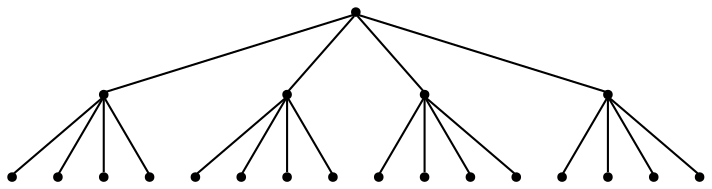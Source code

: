 graph {
  node [shape=point,comment="{\"directed\":false,\"doi\":\"10.1007/978-3-540-31843-9_29\",\"figure\":\"4 (1)\"}"]

  v0 [pos="539.3503258993459,808.2023575192403"]
  v1 [pos="525.8478152252907,726.7023676917663"]
  v2 [pos="579.8578579215116,726.7023676917663"]
  v3 [pos="498.8427859284157,726.7023676917663"]
  v4 [pos="552.8528365734012,726.7023676917663"]
  v5 [pos="430.83013603742734,808.2023575192403"]
  v6 [pos="390.3226119640262,726.7023676917663"]
  v7 [pos="417.3276253633721,726.7023676917663"]
  v8 [pos="444.3326546602471,726.7023676917663"]
  v9 [pos="471.337668059593,726.7023676917663"]
  v10 [pos="376.3200047692587,889.4522939409526"]
  v11 [pos="322.30994617550874,808.2023575192403"]
  v12 [pos="213.78976823673693,808.2023575192403"]
  v13 [pos="362.81747819767446,726.7023676917663"]
  v14 [pos="308.8074355014535,726.7023676917663"]
  v15 [pos="281.5523619186047,726.7023676917663"]
  v16 [pos="335.812472747093,726.7023676917663"]
  v17 [pos="200.28725756268167,726.7023676917663"]
  v18 [pos="227.29227891079216,726.7023676917663"]
  v19 [pos="254.29730423328488,726.7023676917663"]
  v20 [pos="172.78213969385902,726.7023676917663"]

  v0 -- v1 [id="-1",pos="539.3503258993459,808.2023575192403 525.8478152252907,726.7023676917663 525.8478152252907,726.7023676917663 525.8478152252907,726.7023676917663"]
  v12 -- v20 [id="-2",pos="213.78976823673693,808.2023575192403 172.78213969385902,726.7023676917663 172.78213969385902,726.7023676917663 172.78213969385902,726.7023676917663"]
  v12 -- v19 [id="-3",pos="213.78976823673693,808.2023575192403 254.29730423328488,726.7023676917663 254.29730423328488,726.7023676917663 254.29730423328488,726.7023676917663"]
  v12 -- v18 [id="-4",pos="213.78976823673693,808.2023575192403 227.29227891079216,726.7023676917663 227.29227891079216,726.7023676917663 227.29227891079216,726.7023676917663"]
  v12 -- v17 [id="-5",pos="213.78976823673693,808.2023575192403 200.28725756268167,726.7023676917663 200.28725756268167,726.7023676917663 200.28725756268167,726.7023676917663"]
  v11 -- v16 [id="-6",pos="322.30994617550874,808.2023575192403 335.812472747093,726.7023676917663 335.812472747093,726.7023676917663 335.812472747093,726.7023676917663"]
  v11 -- v15 [id="-7",pos="322.30994617550874,808.2023575192403 281.5523619186047,726.7023676917663 281.5523619186047,726.7023676917663 281.5523619186047,726.7023676917663"]
  v11 -- v14 [id="-8",pos="322.30994617550874,808.2023575192403 308.8074355014535,726.7023676917663 308.8074355014535,726.7023676917663 308.8074355014535,726.7023676917663"]
  v11 -- v13 [id="-9",pos="322.30994617550874,808.2023575192403 362.81747819767446,726.7023676917663 362.81747819767446,726.7023676917663 362.81747819767446,726.7023676917663"]
  v10 -- v0 [id="-10",pos="376.3200047692587,889.4522939409526 539.3503258993459,808.2023575192403 539.3503258993459,808.2023575192403 539.3503258993459,808.2023575192403"]
  v10 -- v12 [id="-11",pos="376.3200047692587,889.4522939409526 213.78976823673693,808.2023575192403 213.78976823673693,808.2023575192403 213.78976823673693,808.2023575192403"]
  v10 -- v11 [id="-12",pos="376.3200047692587,889.4522939409526 322.30994617550874,808.2023575192403 322.30994617550874,808.2023575192403 322.30994617550874,808.2023575192403"]
  v10 -- v5 [id="-13",pos="376.3200047692587,889.4522939409526 430.83013603742734,808.2023575192403 430.83013603742734,808.2023575192403 430.83013603742734,808.2023575192403"]
  v5 -- v9 [id="-14",pos="430.83013603742734,808.2023575192403 471.337668059593,726.7023676917663 471.337668059593,726.7023676917663 471.337668059593,726.7023676917663"]
  v5 -- v8 [id="-15",pos="430.83013603742734,808.2023575192403 444.3326546602471,726.7023676917663 444.3326546602471,726.7023676917663 444.3326546602471,726.7023676917663"]
  v5 -- v7 [id="-16",pos="430.83013603742734,808.2023575192403 417.3276253633721,726.7023676917663 417.3276253633721,726.7023676917663 417.3276253633721,726.7023676917663"]
  v5 -- v6 [id="-17",pos="430.83013603742734,808.2023575192403 390.3226119640262,726.7023676917663 390.3226119640262,726.7023676917663 390.3226119640262,726.7023676917663"]
  v0 -- v4 [id="-18",pos="539.3503258993459,808.2023575192403 552.8528365734012,726.7023676917663 552.8528365734012,726.7023676917663 552.8528365734012,726.7023676917663"]
  v0 -- v3 [id="-19",pos="539.3503258993459,808.2023575192403 498.8427859284157,726.7023676917663 498.8427859284157,726.7023676917663 498.8427859284157,726.7023676917663"]
  v0 -- v2 [id="-20",pos="539.3503258993459,808.2023575192403 579.8578579215116,726.7023676917663 579.8578579215116,726.7023676917663 579.8578579215116,726.7023676917663"]
}